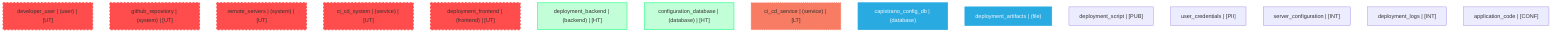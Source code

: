 graph TB
  node_000000000000000000000012["developer_user | (user) | [UT]"]:::untrusted
  node_000000000000000000000013["github_repository | (system) | [UT]"]:::untrusted
  node_000000000000000000000014["remote_servers | (system) | [UT]"]:::untrusted
  node_000000000000000000000015["ci_cd_system | (service) | [UT]"]:::untrusted
  node_000000000000000000000006["deployment_frontend | (frontend) | [UT]"]:::untrusted
  node_000000000000000000000007["deployment_backend | (backend) | [HT]"]:::highTrust
  node_000000000000000000000008["configuration_database | (database) | [HT]"]:::highTrust
  node_000000000000000000000009["ci_cd_service | (service) | [LT]"]:::lowTrust
  node_000000000000000000000010["capistrano_config_db | (database)"]:::dataStore
  node_000000000000000000000011["deployment_artifacts | (file)"]:::dataStore
  node_000000000000000000000001["deployment_script | [PUB]"]:::dataAsset,public
  node_000000000000000000000002["user_credentials | [PII]"]:::dataAsset,pii
  node_000000000000000000000003["server_configuration | [INT]"]:::dataAsset,internal
  node_000000000000000000000004["deployment_logs | [INT]"]:::dataAsset,internal
  node_000000000000000000000005["application_code | [CONF]"]:::dataAsset,confidential


  classDef externalEntity fill:#FF4C4C,stroke:#FF4C4C,stroke-width:2px,color:#F5F7FA
  classDef process fill:#36FF8F,stroke:#36FF8F,stroke-width:2px,color:#0B0D17
  classDef dataStore fill:#29ABE2,stroke:#29ABE2,stroke-width:2px,color:#F5F7FA
  classDef dataAsset fill:#A259FF,stroke:#c3a4ff,stroke-width:2px,color:#F5F7FA
  classDef untrusted fill:#FF4C4C,stroke:#FF4C4C,stroke-width:3px,stroke-dasharray:5 5
  classDef lowTrust fill:#f77c63,stroke:#f77c63,stroke-width:2px,stroke-dasharray:3 3
  classDef mediumTrust fill:#FFD300,stroke:#FFD300,stroke-width:2px
  classDef highTrust fill:#C2FFD8,stroke:#36FF8F,stroke-width:2px
  classDef veryHighTrust fill:#36FF8F,stroke:#36FF8F,stroke-width:3px
  classDef public fill:#C2FFD8,stroke:#36FF8F,stroke-width:1px
  classDef internal fill:#FFF2B3,stroke:#FFD300,stroke-width:1px
  classDef confidential fill:#FFB3B3,stroke:#FF4C4C,stroke-width:2px
  classDef restricted fill:#FF4C4C,stroke:#FF4C4C,stroke-width:3px
  classDef pii fill:#ffa1ad,stroke:#A259FF,stroke-width:2px
  classDef pci fill:#FF4C4C,stroke:#FF4C4C,stroke-width:3px
  classDef phi fill:#ffa1ad,stroke:#A259FF,stroke-width:3px
  classDef encryptedFlow stroke:#36FF8F,stroke-width:2px
  classDef unencryptedFlow stroke:#FF4C4C,stroke-width:2px,stroke-dasharray:5 5
  classDef authenticatedFlow stroke:#29ABE2,stroke-width:2px
  classDef trustBoundary fill:transparent,stroke:#2E3440,stroke-width:3px,stroke-dasharray:10 5